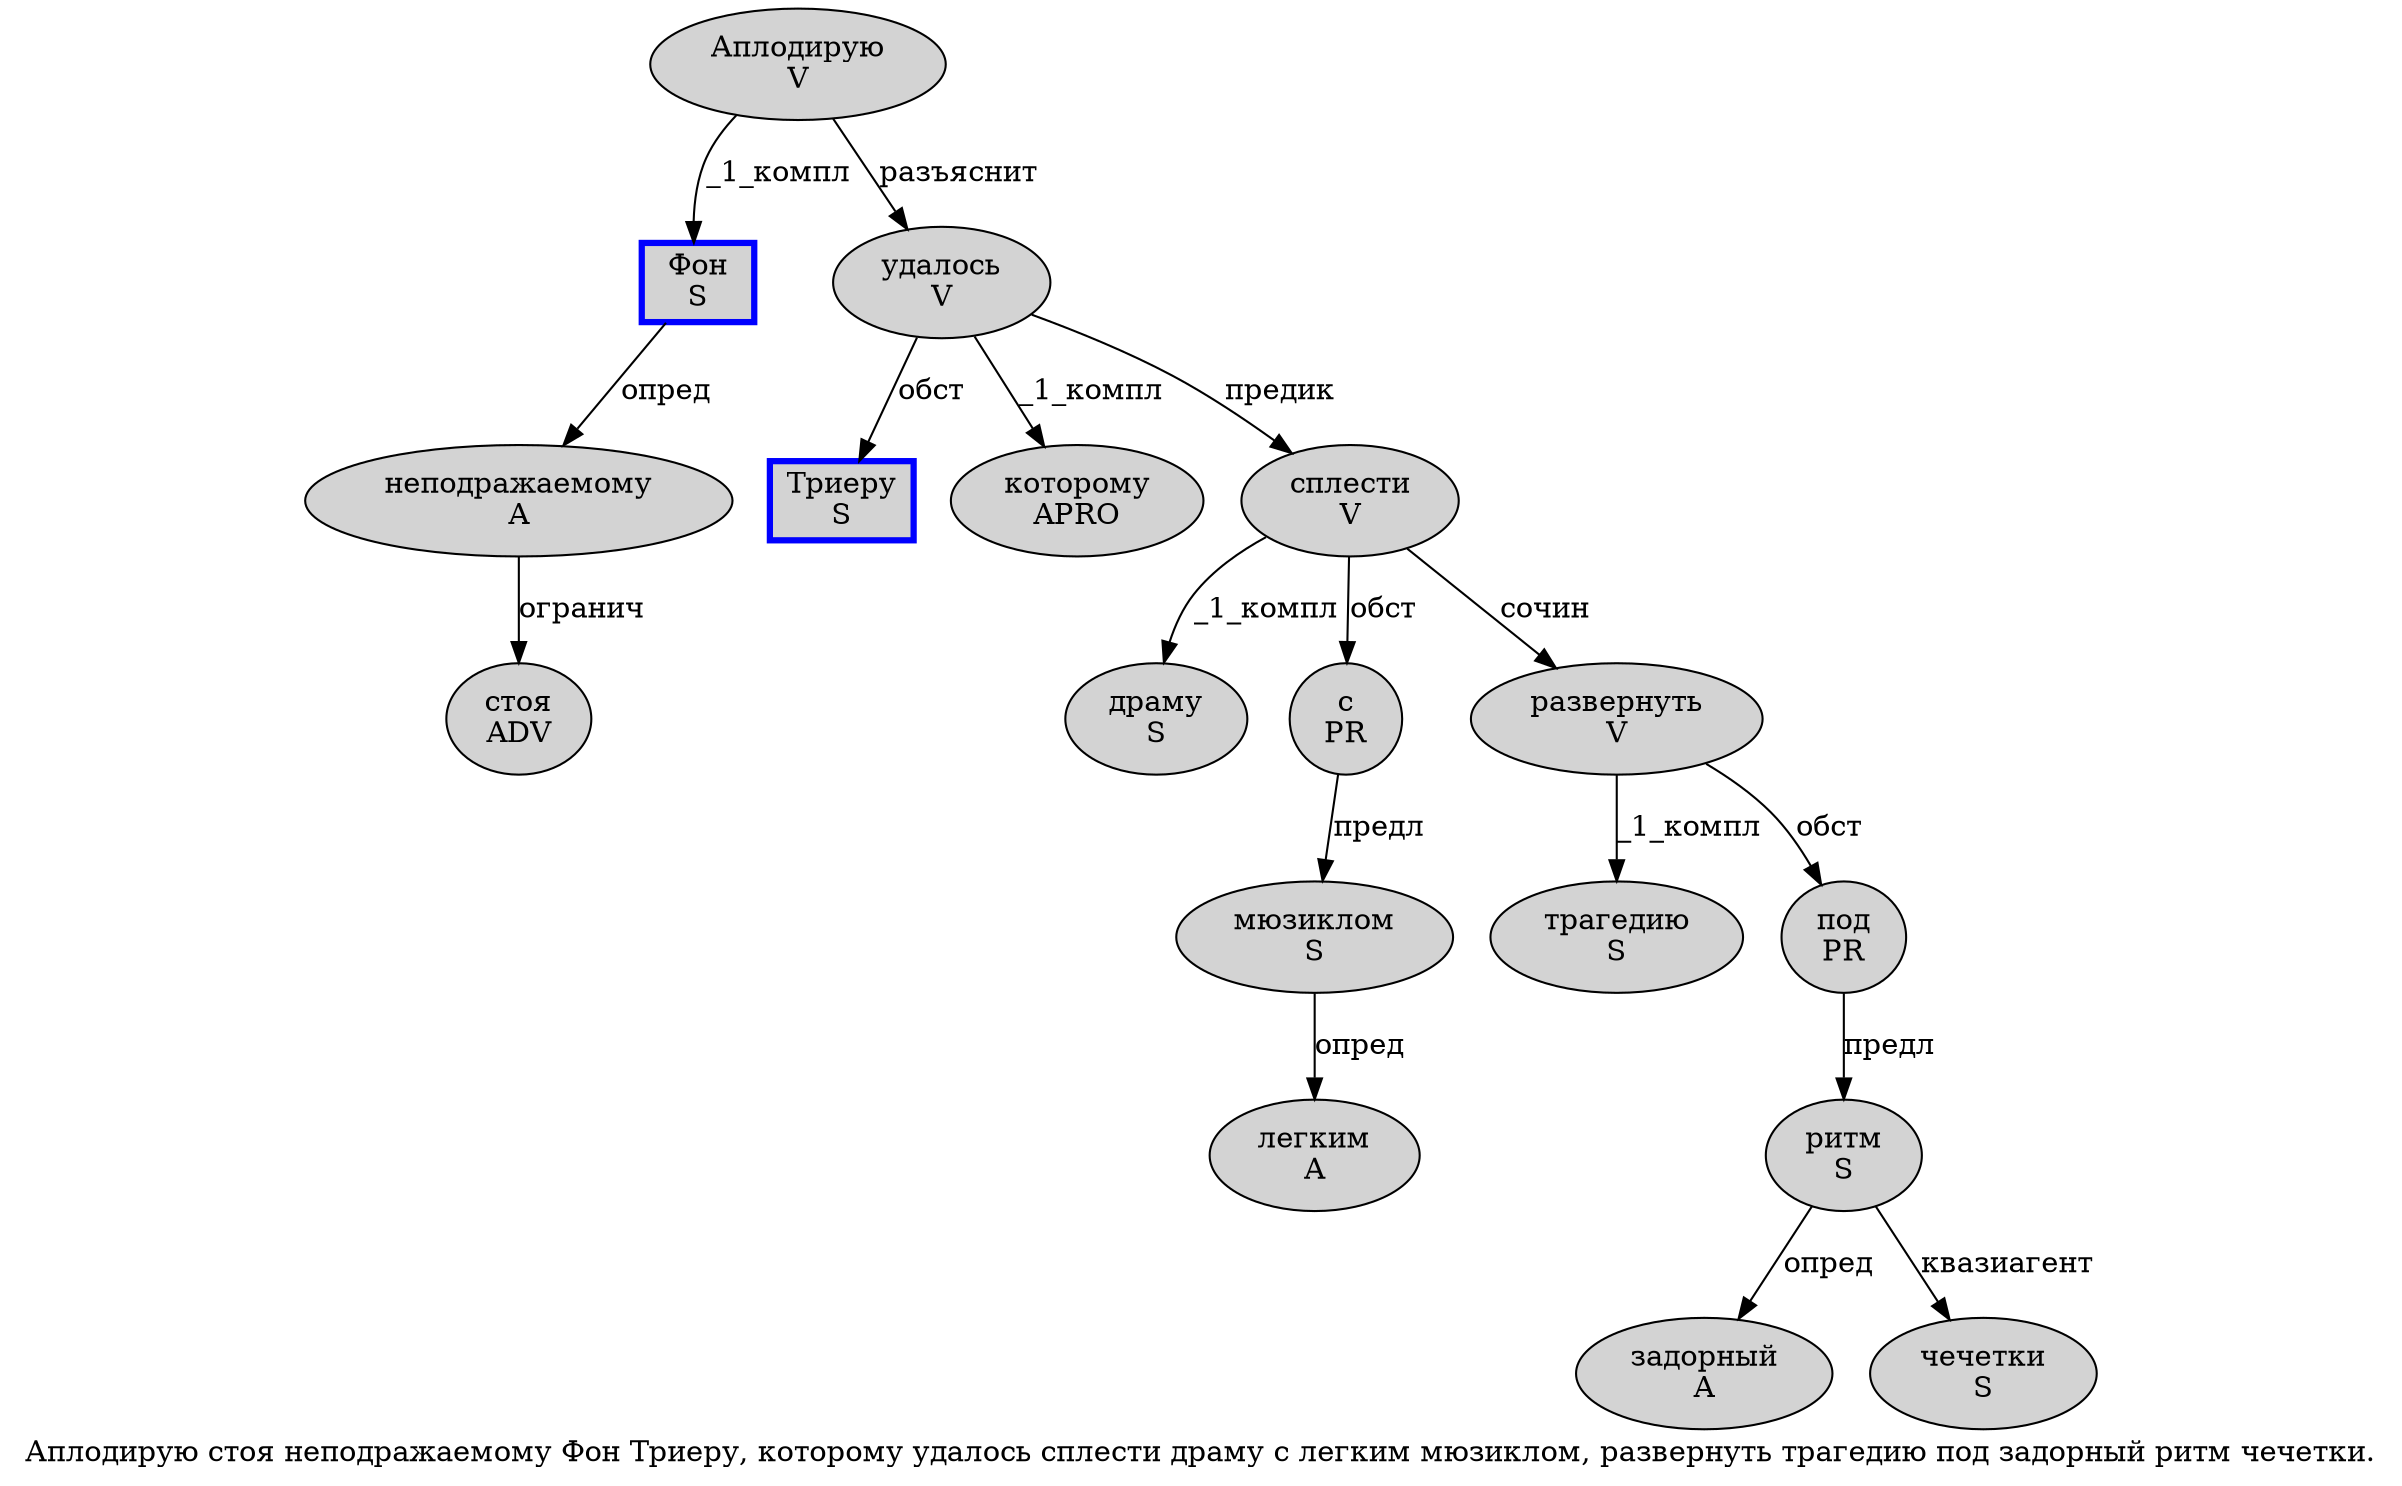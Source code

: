 digraph SENTENCE_1029 {
	graph [label="Аплодирую стоя неподражаемому Фон Триеру, которому удалось сплести драму с легким мюзиклом, развернуть трагедию под задорный ритм чечетки."]
	node [style=filled]
		0 [label="Аплодирую
V" color="" fillcolor=lightgray penwidth=1 shape=ellipse]
		1 [label="стоя
ADV" color="" fillcolor=lightgray penwidth=1 shape=ellipse]
		2 [label="неподражаемому
A" color="" fillcolor=lightgray penwidth=1 shape=ellipse]
		3 [label="Фон
S" color=blue fillcolor=lightgray penwidth=3 shape=box]
		4 [label="Триеру
S" color=blue fillcolor=lightgray penwidth=3 shape=box]
		6 [label="которому
APRO" color="" fillcolor=lightgray penwidth=1 shape=ellipse]
		7 [label="удалось
V" color="" fillcolor=lightgray penwidth=1 shape=ellipse]
		8 [label="сплести
V" color="" fillcolor=lightgray penwidth=1 shape=ellipse]
		9 [label="драму
S" color="" fillcolor=lightgray penwidth=1 shape=ellipse]
		10 [label="с
PR" color="" fillcolor=lightgray penwidth=1 shape=ellipse]
		11 [label="легким
A" color="" fillcolor=lightgray penwidth=1 shape=ellipse]
		12 [label="мюзиклом
S" color="" fillcolor=lightgray penwidth=1 shape=ellipse]
		14 [label="развернуть
V" color="" fillcolor=lightgray penwidth=1 shape=ellipse]
		15 [label="трагедию
S" color="" fillcolor=lightgray penwidth=1 shape=ellipse]
		16 [label="под
PR" color="" fillcolor=lightgray penwidth=1 shape=ellipse]
		17 [label="задорный
A" color="" fillcolor=lightgray penwidth=1 shape=ellipse]
		18 [label="ритм
S" color="" fillcolor=lightgray penwidth=1 shape=ellipse]
		19 [label="чечетки
S" color="" fillcolor=lightgray penwidth=1 shape=ellipse]
			2 -> 1 [label="огранич"]
			7 -> 4 [label="обст"]
			7 -> 6 [label="_1_компл"]
			7 -> 8 [label="предик"]
			3 -> 2 [label="опред"]
			10 -> 12 [label="предл"]
			16 -> 18 [label="предл"]
			18 -> 17 [label="опред"]
			18 -> 19 [label="квазиагент"]
			8 -> 9 [label="_1_компл"]
			8 -> 10 [label="обст"]
			8 -> 14 [label="сочин"]
			0 -> 3 [label="_1_компл"]
			0 -> 7 [label="разъяснит"]
			12 -> 11 [label="опред"]
			14 -> 15 [label="_1_компл"]
			14 -> 16 [label="обст"]
}